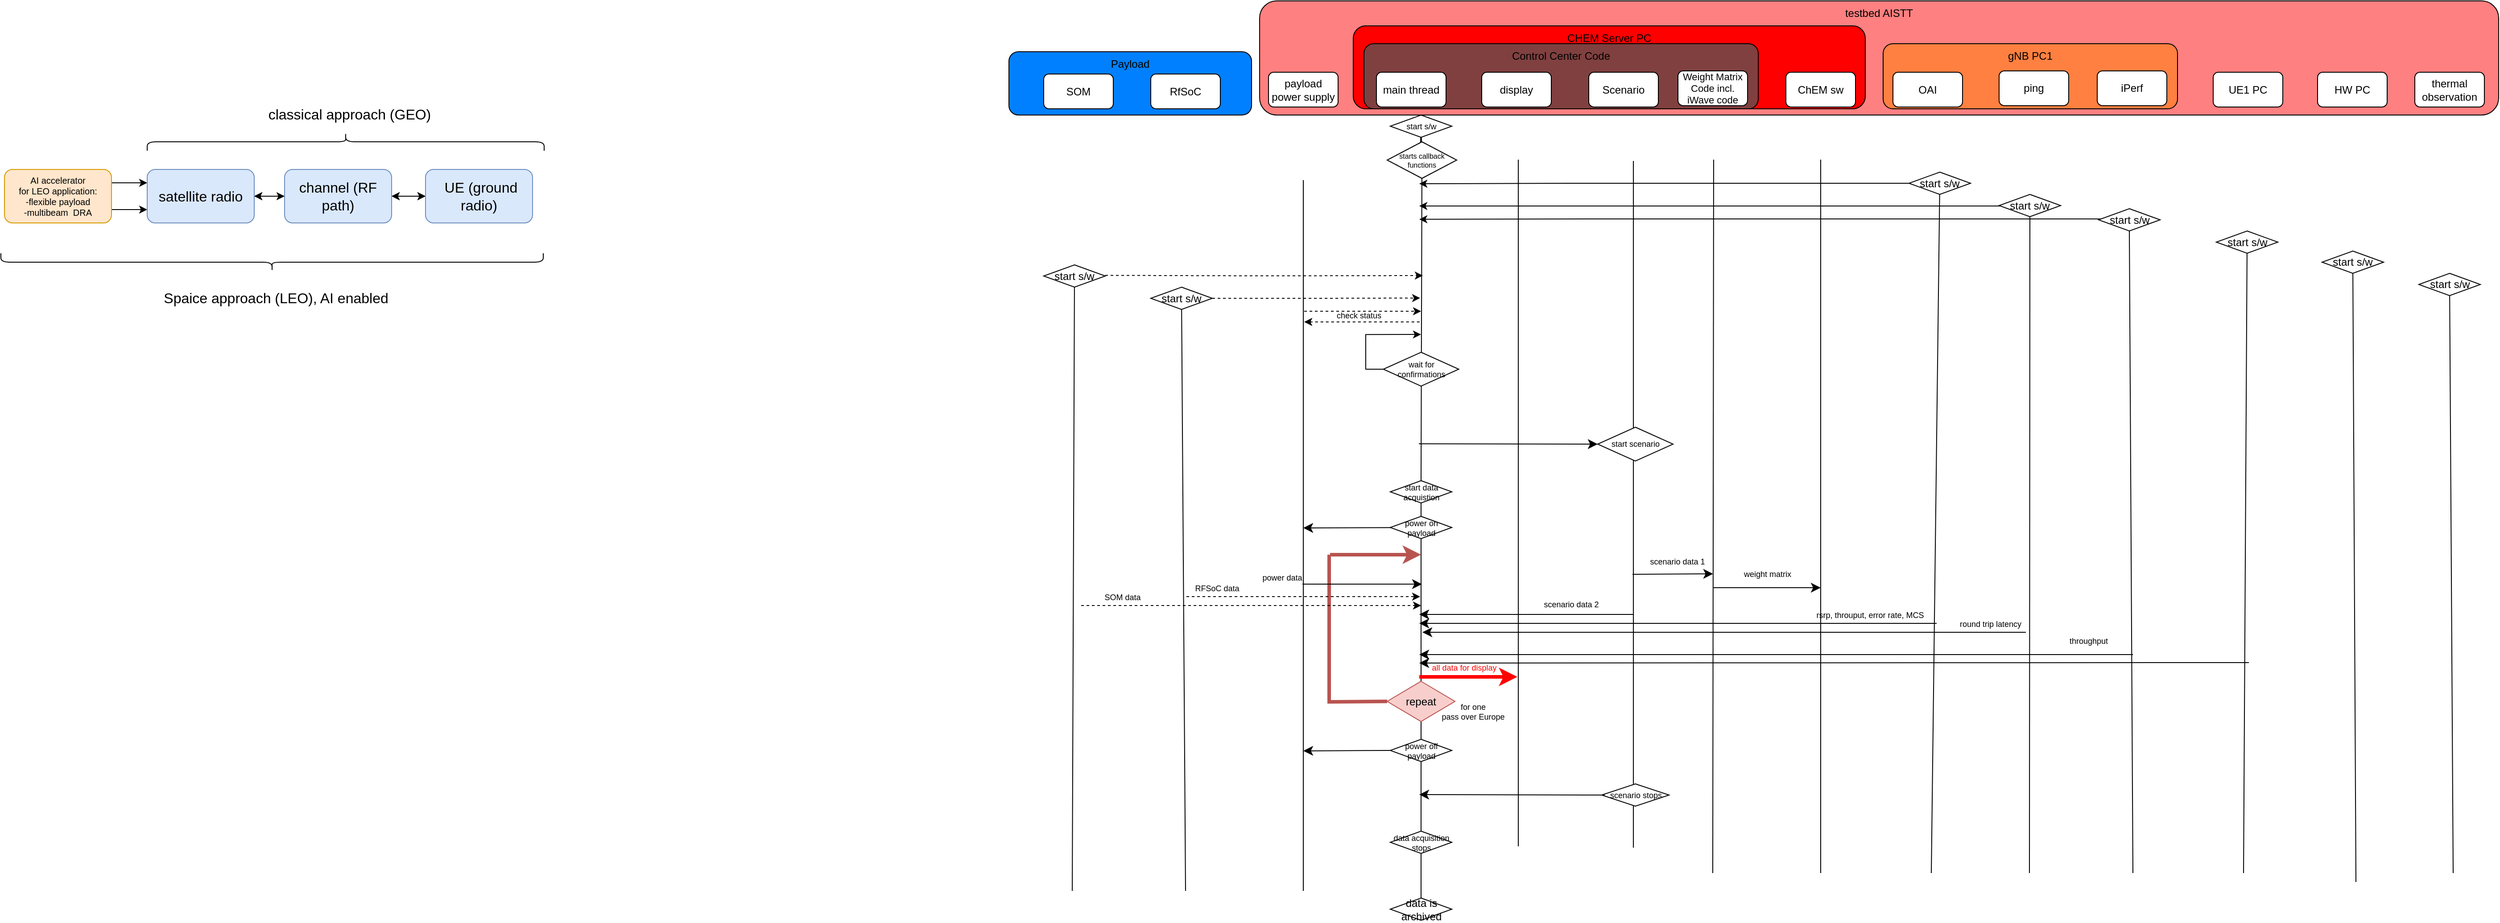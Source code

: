 <mxfile version="24.0.7" type="github">
  <diagram name="Page-1" id="akqyKi0w9UuJNH26rZH2">
    <mxGraphModel dx="2400" dy="1188" grid="0" gridSize="10" guides="1" tooltips="1" connect="1" arrows="1" fold="1" page="0" pageScale="1" pageWidth="850" pageHeight="1100" math="0" shadow="0">
      <root>
        <mxCell id="0" />
        <mxCell id="1" parent="0" />
        <mxCell id="XN0WKmRxlIbtqyMM3pOz-43" value="testbed AISTT" style="rounded=1;whiteSpace=wrap;html=1;verticalAlign=top;fillColor=#ff8080;" parent="1" vertex="1">
          <mxGeometry x="1481" y="52" width="1389" height="128" as="geometry" />
        </mxCell>
        <mxCell id="4lgjf_8xwGtGKe-XyLzw-3" value="gNB PC1" style="rounded=1;whiteSpace=wrap;html=1;verticalAlign=top;fillColor=#ff8040;" parent="1" vertex="1">
          <mxGeometry x="2180" y="100" width="330" height="73" as="geometry" />
        </mxCell>
        <mxCell id="4lgjf_8xwGtGKe-XyLzw-7" value="CHEM Server PC" style="rounded=1;whiteSpace=wrap;html=1;verticalAlign=top;fillColor=#ff0000;" parent="1" vertex="1">
          <mxGeometry x="1586" y="80" width="574" height="93" as="geometry" />
        </mxCell>
        <mxCell id="4lgjf_8xwGtGKe-XyLzw-6" value="Control Center Code" style="rounded=1;whiteSpace=wrap;html=1;verticalAlign=top;fillColor=#804040;" parent="1" vertex="1">
          <mxGeometry x="1598" y="100" width="442" height="73" as="geometry" />
        </mxCell>
        <mxCell id="XN0WKmRxlIbtqyMM3pOz-33" value="Payload" style="rounded=1;whiteSpace=wrap;html=1;verticalAlign=top;fillColor=#0080ff;" parent="1" vertex="1">
          <mxGeometry x="1200" y="109" width="272" height="71" as="geometry" />
        </mxCell>
        <mxCell id="f_jKXFgEopd7oYcj2sJP-1" style="edgeStyle=orthogonalEdgeStyle;rounded=0;orthogonalLoop=1;jettySize=auto;html=1;exitX=1;exitY=0.5;exitDx=0;exitDy=0;startArrow=classic;startFill=0;" parent="1" source="rtLIbUINDSShz8pWYrtB-1" target="rtLIbUINDSShz8pWYrtB-2" edge="1">
          <mxGeometry relative="1" as="geometry" />
        </mxCell>
        <mxCell id="rtLIbUINDSShz8pWYrtB-1" value="satellite radio" style="rounded=1;whiteSpace=wrap;html=1;fontSize=16;fillColor=#dae8fc;strokeColor=#6c8ebf;" parent="1" vertex="1">
          <mxGeometry x="234" y="241" width="120" height="60" as="geometry" />
        </mxCell>
        <mxCell id="f_jKXFgEopd7oYcj2sJP-2" value="" style="edgeStyle=orthogonalEdgeStyle;rounded=0;orthogonalLoop=1;jettySize=auto;html=1;" parent="1" source="rtLIbUINDSShz8pWYrtB-2" target="rtLIbUINDSShz8pWYrtB-1" edge="1">
          <mxGeometry relative="1" as="geometry" />
        </mxCell>
        <mxCell id="f_jKXFgEopd7oYcj2sJP-3" style="edgeStyle=orthogonalEdgeStyle;rounded=0;orthogonalLoop=1;jettySize=auto;html=1;exitX=1;exitY=0.5;exitDx=0;exitDy=0;entryX=0;entryY=0.5;entryDx=0;entryDy=0;startArrow=classic;startFill=0;" parent="1" source="rtLIbUINDSShz8pWYrtB-2" target="rtLIbUINDSShz8pWYrtB-3" edge="1">
          <mxGeometry relative="1" as="geometry" />
        </mxCell>
        <mxCell id="f_jKXFgEopd7oYcj2sJP-4" value="" style="edgeStyle=orthogonalEdgeStyle;rounded=0;orthogonalLoop=1;jettySize=auto;html=1;startArrow=classic;startFill=1;" parent="1" source="rtLIbUINDSShz8pWYrtB-2" target="rtLIbUINDSShz8pWYrtB-3" edge="1">
          <mxGeometry relative="1" as="geometry" />
        </mxCell>
        <mxCell id="rtLIbUINDSShz8pWYrtB-2" value="channel (RF path)" style="rounded=1;whiteSpace=wrap;html=1;fontSize=16;fillColor=#dae8fc;strokeColor=#6c8ebf;" parent="1" vertex="1">
          <mxGeometry x="388" y="241" width="120" height="60" as="geometry" />
        </mxCell>
        <mxCell id="rtLIbUINDSShz8pWYrtB-3" value="&amp;nbsp;UE (ground radio)" style="rounded=1;whiteSpace=wrap;html=1;fontSize=16;fillColor=#dae8fc;strokeColor=#6c8ebf;" parent="1" vertex="1">
          <mxGeometry x="546" y="241" width="120" height="60" as="geometry" />
        </mxCell>
        <mxCell id="f_jKXFgEopd7oYcj2sJP-5" style="edgeStyle=orthogonalEdgeStyle;rounded=0;orthogonalLoop=1;jettySize=auto;html=1;exitX=1;exitY=0.25;exitDx=0;exitDy=0;entryX=0;entryY=0.25;entryDx=0;entryDy=0;" parent="1" source="rtLIbUINDSShz8pWYrtB-4" target="rtLIbUINDSShz8pWYrtB-1" edge="1">
          <mxGeometry relative="1" as="geometry" />
        </mxCell>
        <mxCell id="f_jKXFgEopd7oYcj2sJP-6" style="edgeStyle=orthogonalEdgeStyle;rounded=0;orthogonalLoop=1;jettySize=auto;html=1;exitX=1;exitY=0.75;exitDx=0;exitDy=0;entryX=0;entryY=0.75;entryDx=0;entryDy=0;" parent="1" source="rtLIbUINDSShz8pWYrtB-4" target="rtLIbUINDSShz8pWYrtB-1" edge="1">
          <mxGeometry relative="1" as="geometry" />
        </mxCell>
        <mxCell id="rtLIbUINDSShz8pWYrtB-4" value="&lt;font style=&quot;font-size: 10px;&quot;&gt;AI accelerator&lt;br style=&quot;font-size: 10px;&quot;&gt;for LEO&lt;font style=&quot;font-size: 10px;&quot;&gt; application:&lt;/font&gt;&lt;/font&gt;&lt;font style=&quot;font-size: 10px;&quot;&gt;&lt;br style=&quot;font-size: 10px;&quot;&gt;-flexible payload&lt;/font&gt;&lt;div style=&quot;font-size: 10px;&quot;&gt;&lt;font style=&quot;font-size: 10px;&quot;&gt;-multibeam&amp;nbsp; DRA&lt;br style=&quot;font-size: 10px;&quot;&gt;&lt;/font&gt;&lt;/div&gt;" style="rounded=1;whiteSpace=wrap;html=1;fontSize=10;spacing=0;fillColor=#ffe6cc;strokeColor=#d79b00;" parent="1" vertex="1">
          <mxGeometry x="74" y="241" width="120" height="60" as="geometry" />
        </mxCell>
        <mxCell id="f_jKXFgEopd7oYcj2sJP-8" value="" style="shape=curlyBracket;whiteSpace=wrap;html=1;rounded=1;labelPosition=left;verticalLabelPosition=middle;align=right;verticalAlign=middle;rotation=90;" parent="1" vertex="1">
          <mxGeometry x="446.5" y="-12.5" width="20" height="445" as="geometry" />
        </mxCell>
        <mxCell id="f_jKXFgEopd7oYcj2sJP-9" value="" style="shape=curlyBracket;whiteSpace=wrap;html=1;rounded=1;labelPosition=left;verticalLabelPosition=middle;align=right;verticalAlign=middle;rotation=-90;" parent="1" vertex="1">
          <mxGeometry x="364" y="41" width="20" height="608" as="geometry" />
        </mxCell>
        <mxCell id="f_jKXFgEopd7oYcj2sJP-10" value="classical approach (GEO)" style="text;html=1;strokeColor=none;fillColor=none;align=center;verticalAlign=middle;whiteSpace=wrap;rounded=0;fontSize=16;" parent="1" vertex="1">
          <mxGeometry x="346" y="164" width="229.5" height="30" as="geometry" />
        </mxCell>
        <mxCell id="f_jKXFgEopd7oYcj2sJP-13" value="Spaice approach (LEO), AI enabled" style="text;html=1;strokeColor=none;fillColor=none;align=center;verticalAlign=middle;whiteSpace=wrap;rounded=0;fontSize=16;" parent="1" vertex="1">
          <mxGeometry x="234" y="370" width="289" height="30" as="geometry" />
        </mxCell>
        <mxCell id="dyPH3C41059jYyeXzHxH-2" value="" style="endArrow=none;html=1;rounded=0;" parent="1" source="dyPH3C41059jYyeXzHxH-29" edge="1">
          <mxGeometry width="50" height="50" relative="1" as="geometry">
            <mxPoint x="1657" y="738" as="sourcePoint" />
            <mxPoint x="1661" y="227" as="targetPoint" />
          </mxGeometry>
        </mxCell>
        <mxCell id="dyPH3C41059jYyeXzHxH-7" value="main thread" style="rounded=1;whiteSpace=wrap;html=1;" parent="1" vertex="1">
          <mxGeometry x="1612" y="132" width="78" height="39" as="geometry" />
        </mxCell>
        <mxCell id="dyPH3C41059jYyeXzHxH-8" value="ChEM sw" style="rounded=1;whiteSpace=wrap;html=1;" parent="1" vertex="1">
          <mxGeometry x="2071" y="132" width="78" height="39" as="geometry" />
        </mxCell>
        <mxCell id="dyPH3C41059jYyeXzHxH-9" value="OAI" style="rounded=1;whiteSpace=wrap;html=1;" parent="1" vertex="1">
          <mxGeometry x="2191" y="132" width="78" height="39" as="geometry" />
        </mxCell>
        <mxCell id="dyPH3C41059jYyeXzHxH-11" value="&lt;div&gt;UE1 PC&lt;br&gt;&lt;/div&gt;" style="rounded=1;whiteSpace=wrap;html=1;" parent="1" vertex="1">
          <mxGeometry x="2550" y="132" width="78" height="39" as="geometry" />
        </mxCell>
        <mxCell id="dyPH3C41059jYyeXzHxH-13" value="HW PC" style="rounded=1;whiteSpace=wrap;html=1;" parent="1" vertex="1">
          <mxGeometry x="2667" y="132" width="78" height="39" as="geometry" />
        </mxCell>
        <mxCell id="dyPH3C41059jYyeXzHxH-17" value="" style="endArrow=none;html=1;rounded=0;" parent="1" edge="1">
          <mxGeometry width="50" height="50" relative="1" as="geometry">
            <mxPoint x="2110" y="1030" as="sourcePoint" />
            <mxPoint x="2110" y="230" as="targetPoint" />
          </mxGeometry>
        </mxCell>
        <mxCell id="dyPH3C41059jYyeXzHxH-19" value="" style="endArrow=none;html=1;rounded=0;" parent="1" target="dyPH3C41059jYyeXzHxH-18" edge="1">
          <mxGeometry width="50" height="50" relative="1" as="geometry">
            <mxPoint x="2234" y="1030" as="sourcePoint" />
            <mxPoint x="2238" y="227" as="targetPoint" />
          </mxGeometry>
        </mxCell>
        <mxCell id="dyPH3C41059jYyeXzHxH-25" style="edgeStyle=orthogonalEdgeStyle;rounded=0;orthogonalLoop=1;jettySize=auto;html=1;exitX=0;exitY=0.5;exitDx=0;exitDy=0;" parent="1" source="dyPH3C41059jYyeXzHxH-18" edge="1">
          <mxGeometry relative="1" as="geometry">
            <mxPoint x="1660" y="257" as="targetPoint" />
            <Array as="points">
              <mxPoint x="1830" y="257" />
              <mxPoint x="1670" y="257" />
            </Array>
          </mxGeometry>
        </mxCell>
        <mxCell id="dyPH3C41059jYyeXzHxH-18" value="start s/w" style="rhombus;whiteSpace=wrap;html=1;" parent="1" vertex="1">
          <mxGeometry x="2209" y="244" width="69" height="25" as="geometry" />
        </mxCell>
        <mxCell id="dyPH3C41059jYyeXzHxH-21" value="" style="endArrow=none;html=1;rounded=0;" parent="1" target="dyPH3C41059jYyeXzHxH-20" edge="1">
          <mxGeometry width="50" height="50" relative="1" as="geometry">
            <mxPoint x="2584" y="1030" as="sourcePoint" />
            <mxPoint x="2588" y="227" as="targetPoint" />
          </mxGeometry>
        </mxCell>
        <mxCell id="dyPH3C41059jYyeXzHxH-20" value="start s/w" style="rhombus;whiteSpace=wrap;html=1;" parent="1" vertex="1">
          <mxGeometry x="2553.5" y="310" width="69" height="25" as="geometry" />
        </mxCell>
        <mxCell id="dyPH3C41059jYyeXzHxH-24" value="" style="endArrow=none;html=1;rounded=0;" parent="1" target="dyPH3C41059jYyeXzHxH-22" edge="1">
          <mxGeometry width="50" height="50" relative="1" as="geometry">
            <mxPoint x="2710" y="1040" as="sourcePoint" />
            <mxPoint x="2714" y="205" as="targetPoint" />
          </mxGeometry>
        </mxCell>
        <mxCell id="dyPH3C41059jYyeXzHxH-22" value="start s/w" style="rhombus;whiteSpace=wrap;html=1;" parent="1" vertex="1">
          <mxGeometry x="2672" y="332.5" width="69" height="25" as="geometry" />
        </mxCell>
        <mxCell id="dyPH3C41059jYyeXzHxH-32" value="" style="endArrow=none;html=1;rounded=0;" parent="1" source="dyPH3C41059jYyeXzHxH-36" target="dyPH3C41059jYyeXzHxH-30" edge="1">
          <mxGeometry width="50" height="50" relative="1" as="geometry">
            <mxPoint x="1662" y="732" as="sourcePoint" />
            <mxPoint x="1662" y="554" as="targetPoint" />
          </mxGeometry>
        </mxCell>
        <mxCell id="dyPH3C41059jYyeXzHxH-30" value="start data acquistion" style="rhombus;whiteSpace=wrap;html=1;fontSize=9;" parent="1" vertex="1">
          <mxGeometry x="1627.5" y="590" width="69" height="25" as="geometry" />
        </mxCell>
        <mxCell id="XN0WKmRxlIbtqyMM3pOz-11" style="edgeStyle=none;curved=1;rounded=0;orthogonalLoop=1;jettySize=auto;html=1;exitX=0;exitY=0.5;exitDx=0;exitDy=0;fontSize=12;startSize=8;endSize=8;" parent="1" source="dyPH3C41059jYyeXzHxH-33" edge="1">
          <mxGeometry relative="1" as="geometry">
            <mxPoint x="1530" y="893" as="targetPoint" />
          </mxGeometry>
        </mxCell>
        <mxCell id="dyPH3C41059jYyeXzHxH-33" value="power off payload" style="rhombus;whiteSpace=wrap;html=1;fontSize=9;" parent="1" vertex="1">
          <mxGeometry x="1627.5" y="880" width="69" height="25" as="geometry" />
        </mxCell>
        <mxCell id="dyPH3C41059jYyeXzHxH-37" value="" style="endArrow=none;html=1;rounded=0;" parent="1" source="XN0WKmRxlIbtqyMM3pOz-14" target="dyPH3C41059jYyeXzHxH-36" edge="1">
          <mxGeometry width="50" height="50" relative="1" as="geometry">
            <mxPoint x="1662" y="774" as="sourcePoint" />
            <mxPoint x="1662" y="642" as="targetPoint" />
          </mxGeometry>
        </mxCell>
        <mxCell id="XN0WKmRxlIbtqyMM3pOz-10" style="edgeStyle=none;curved=1;rounded=0;orthogonalLoop=1;jettySize=auto;html=1;fontSize=9;startSize=8;endSize=8;" parent="1" source="dyPH3C41059jYyeXzHxH-36" edge="1">
          <mxGeometry relative="1" as="geometry">
            <mxPoint x="1530" y="643" as="targetPoint" />
          </mxGeometry>
        </mxCell>
        <mxCell id="dyPH3C41059jYyeXzHxH-36" value="power on payload" style="rhombus;whiteSpace=wrap;html=1;fontSize=9;" parent="1" vertex="1">
          <mxGeometry x="1627.5" y="630" width="69" height="25" as="geometry" />
        </mxCell>
        <mxCell id="dyPH3C41059jYyeXzHxH-39" value="" style="endArrow=none;html=1;rounded=0;" parent="1" source="dyPH3C41059jYyeXzHxH-43" target="dyPH3C41059jYyeXzHxH-38" edge="1">
          <mxGeometry width="50" height="50" relative="1" as="geometry">
            <mxPoint x="1665" y="1094" as="sourcePoint" />
            <mxPoint x="1662" y="871" as="targetPoint" />
          </mxGeometry>
        </mxCell>
        <mxCell id="dyPH3C41059jYyeXzHxH-38" value="data acquisition stops" style="rhombus;whiteSpace=wrap;html=1;fontSize=9;" parent="1" vertex="1">
          <mxGeometry x="1627.5" y="983" width="69" height="25" as="geometry" />
        </mxCell>
        <mxCell id="dyPH3C41059jYyeXzHxH-41" value="" style="endArrow=none;html=1;rounded=0;entryX=0.5;entryY=1;entryDx=0;entryDy=0;" parent="1" source="dyPH3C41059jYyeXzHxH-38" target="dyPH3C41059jYyeXzHxH-33" edge="1">
          <mxGeometry width="50" height="50" relative="1" as="geometry">
            <mxPoint x="1664" y="1019" as="sourcePoint" />
            <mxPoint x="1662" y="960" as="targetPoint" />
          </mxGeometry>
        </mxCell>
        <mxCell id="dyPH3C41059jYyeXzHxH-42" value="" style="endArrow=none;html=1;rounded=0;" parent="1" source="XN0WKmRxlIbtqyMM3pOz-5" target="dyPH3C41059jYyeXzHxH-29" edge="1">
          <mxGeometry width="50" height="50" relative="1" as="geometry">
            <mxPoint x="1662" y="529" as="sourcePoint" />
            <mxPoint x="1661" y="227" as="targetPoint" />
          </mxGeometry>
        </mxCell>
        <mxCell id="dyPH3C41059jYyeXzHxH-29" value="start s/w" style="rhombus;whiteSpace=wrap;html=1;fontSize=9;" parent="1" vertex="1">
          <mxGeometry x="1627.5" y="180" width="69" height="25" as="geometry" />
        </mxCell>
        <mxCell id="dyPH3C41059jYyeXzHxH-43" value="data is archived" style="rhombus;whiteSpace=wrap;html=1;" parent="1" vertex="1">
          <mxGeometry x="1627.5" y="1058" width="69" height="25" as="geometry" />
        </mxCell>
        <mxCell id="cFXwHNUh8NjnOuUYUcD7-1" value="" style="endArrow=classic;html=1;rounded=0;fontSize=12;startSize=8;endSize=8;curved=1;entryX=0.895;entryY=0.949;entryDx=0;entryDy=0;entryPerimeter=0;" parent="1" target="4lgjf_8xwGtGKe-XyLzw-10" edge="1">
          <mxGeometry width="50" height="50" relative="1" as="geometry">
            <mxPoint x="1899" y="694.95" as="sourcePoint" />
            <mxPoint x="2007" y="694.95" as="targetPoint" />
          </mxGeometry>
        </mxCell>
        <mxCell id="cFXwHNUh8NjnOuUYUcD7-3" value="Weight Matrix Code incl. iWave code" style="rounded=1;whiteSpace=wrap;html=1;fontSize=11;" parent="1" vertex="1">
          <mxGeometry x="1950" y="130.5" width="78" height="39" as="geometry" />
        </mxCell>
        <mxCell id="cFXwHNUh8NjnOuUYUcD7-4" value="" style="endArrow=none;html=1;rounded=0;" parent="1" edge="1">
          <mxGeometry width="50" height="50" relative="1" as="geometry">
            <mxPoint x="1989" y="1030" as="sourcePoint" />
            <mxPoint x="1990" y="230" as="targetPoint" />
          </mxGeometry>
        </mxCell>
        <mxCell id="cFXwHNUh8NjnOuUYUcD7-10" value="" style="endArrow=classic;html=1;rounded=0;fontSize=12;startSize=8;endSize=8;curved=1;" parent="1" edge="1">
          <mxGeometry width="50" height="50" relative="1" as="geometry">
            <mxPoint x="1990" y="710" as="sourcePoint" />
            <mxPoint x="2110" y="710" as="targetPoint" />
          </mxGeometry>
        </mxCell>
        <mxCell id="XN0WKmRxlIbtqyMM3pOz-6" value="weight matrix" style="text;html=1;strokeColor=none;fillColor=none;align=center;verticalAlign=middle;whiteSpace=wrap;rounded=0;fontSize=9;" parent="1" vertex="1">
          <mxGeometry x="2000" y="680" width="101" height="30" as="geometry" />
        </mxCell>
        <mxCell id="XN0WKmRxlIbtqyMM3pOz-8" value="payload power supply" style="rounded=1;whiteSpace=wrap;html=1;" parent="1" vertex="1">
          <mxGeometry x="1491" y="132" width="78" height="39" as="geometry" />
        </mxCell>
        <mxCell id="XN0WKmRxlIbtqyMM3pOz-9" value="" style="endArrow=none;html=1;rounded=0;" parent="1" edge="1">
          <mxGeometry width="50" height="50" relative="1" as="geometry">
            <mxPoint x="1530" y="1050" as="sourcePoint" />
            <mxPoint x="1530" y="253" as="targetPoint" />
          </mxGeometry>
        </mxCell>
        <mxCell id="XN0WKmRxlIbtqyMM3pOz-16" value="" style="endArrow=none;html=1;rounded=0;" parent="1" source="dyPH3C41059jYyeXzHxH-33" target="XN0WKmRxlIbtqyMM3pOz-14" edge="1">
          <mxGeometry width="50" height="50" relative="1" as="geometry">
            <mxPoint x="1662" y="861" as="sourcePoint" />
            <mxPoint x="1662" y="723" as="targetPoint" />
          </mxGeometry>
        </mxCell>
        <mxCell id="XN0WKmRxlIbtqyMM3pOz-17" style="edgeStyle=none;curved=1;rounded=0;orthogonalLoop=1;jettySize=auto;html=1;exitX=0;exitY=0.5;exitDx=0;exitDy=0;fontSize=9;startSize=8;endSize=8;endArrow=none;endFill=0;fillColor=#f8cecc;strokeColor=#b85450;strokeWidth=4;" parent="1" source="XN0WKmRxlIbtqyMM3pOz-14" edge="1">
          <mxGeometry relative="1" as="geometry">
            <mxPoint x="1560" y="838" as="targetPoint" />
          </mxGeometry>
        </mxCell>
        <mxCell id="XN0WKmRxlIbtqyMM3pOz-14" value="repeat" style="rhombus;whiteSpace=wrap;html=1;fillColor=#f8cecc;strokeColor=#b85450;" parent="1" vertex="1">
          <mxGeometry x="1624" y="815" width="76" height="45" as="geometry" />
        </mxCell>
        <mxCell id="XN0WKmRxlIbtqyMM3pOz-18" value="" style="endArrow=none;html=1;rounded=0;fontSize=12;startSize=8;endSize=8;curved=1;endFill=0;fillColor=#f8cecc;strokeColor=#b85450;strokeWidth=4;" parent="1" edge="1">
          <mxGeometry width="50" height="50" relative="1" as="geometry">
            <mxPoint x="1559" y="840" as="sourcePoint" />
            <mxPoint x="1559" y="673" as="targetPoint" />
          </mxGeometry>
        </mxCell>
        <mxCell id="XN0WKmRxlIbtqyMM3pOz-19" value="" style="endArrow=classic;html=1;rounded=0;fontSize=12;startSize=8;endSize=8;curved=1;fillColor=#f8cecc;strokeColor=#b85450;strokeWidth=4;" parent="1" edge="1">
          <mxGeometry width="50" height="50" relative="1" as="geometry">
            <mxPoint x="1560" y="673" as="sourcePoint" />
            <mxPoint x="1662" y="673" as="targetPoint" />
          </mxGeometry>
        </mxCell>
        <mxCell id="XN0WKmRxlIbtqyMM3pOz-20" value="" style="endArrow=classic;html=1;rounded=0;fontSize=12;startSize=8;endSize=8;curved=1;" parent="1" edge="1">
          <mxGeometry width="50" height="50" relative="1" as="geometry">
            <mxPoint x="1529" y="706" as="sourcePoint" />
            <mxPoint x="1663" y="706" as="targetPoint" />
          </mxGeometry>
        </mxCell>
        <mxCell id="XN0WKmRxlIbtqyMM3pOz-21" value="rsrp, throuput, error rate, MCS" style="text;html=1;strokeColor=none;fillColor=none;align=center;verticalAlign=middle;whiteSpace=wrap;rounded=0;fontSize=9;" parent="1" vertex="1">
          <mxGeometry x="2090" y="726" width="151" height="30" as="geometry" />
        </mxCell>
        <mxCell id="XN0WKmRxlIbtqyMM3pOz-23" style="edgeStyle=none;curved=1;rounded=0;orthogonalLoop=1;jettySize=auto;html=1;fontSize=12;startSize=8;endSize=8;" parent="1" edge="1">
          <mxGeometry relative="1" as="geometry">
            <mxPoint x="1660" y="740" as="targetPoint" />
            <mxPoint x="1900" y="740" as="sourcePoint" />
          </mxGeometry>
        </mxCell>
        <mxCell id="XN0WKmRxlIbtqyMM3pOz-26" value="SOM" style="rounded=1;whiteSpace=wrap;html=1;" parent="1" vertex="1">
          <mxGeometry x="1239" y="134" width="78" height="39" as="geometry" />
        </mxCell>
        <mxCell id="XN0WKmRxlIbtqyMM3pOz-27" value="" style="endArrow=none;html=1;rounded=0;" parent="1" target="XN0WKmRxlIbtqyMM3pOz-28" edge="1">
          <mxGeometry width="50" height="50" relative="1" as="geometry">
            <mxPoint x="1271" y="1050" as="sourcePoint" />
            <mxPoint x="1275" y="138" as="targetPoint" />
          </mxGeometry>
        </mxCell>
        <mxCell id="XN0WKmRxlIbtqyMM3pOz-28" value="start s/w" style="rhombus;whiteSpace=wrap;html=1;" parent="1" vertex="1">
          <mxGeometry x="1239" y="348" width="69" height="25" as="geometry" />
        </mxCell>
        <mxCell id="XN0WKmRxlIbtqyMM3pOz-30" value="RfSoC" style="rounded=1;whiteSpace=wrap;html=1;" parent="1" vertex="1">
          <mxGeometry x="1359" y="134" width="78" height="39" as="geometry" />
        </mxCell>
        <mxCell id="XN0WKmRxlIbtqyMM3pOz-31" value="" style="endArrow=none;html=1;rounded=0;" parent="1" target="XN0WKmRxlIbtqyMM3pOz-32" edge="1">
          <mxGeometry width="50" height="50" relative="1" as="geometry">
            <mxPoint x="1398" y="1050" as="sourcePoint" />
            <mxPoint x="1401.5" y="186.5" as="targetPoint" />
          </mxGeometry>
        </mxCell>
        <mxCell id="XN0WKmRxlIbtqyMM3pOz-32" value="start s/w" style="rhombus;whiteSpace=wrap;html=1;" parent="1" vertex="1">
          <mxGeometry x="1359" y="373" width="69" height="25" as="geometry" />
        </mxCell>
        <mxCell id="XN0WKmRxlIbtqyMM3pOz-35" style="edgeStyle=orthogonalEdgeStyle;rounded=0;orthogonalLoop=1;jettySize=auto;html=1;dashed=1;" parent="1" edge="1">
          <mxGeometry relative="1" as="geometry">
            <mxPoint x="1664" y="360" as="targetPoint" />
            <mxPoint x="1308" y="359.79" as="sourcePoint" />
          </mxGeometry>
        </mxCell>
        <mxCell id="XN0WKmRxlIbtqyMM3pOz-38" style="edgeStyle=none;curved=1;rounded=0;orthogonalLoop=1;jettySize=auto;html=1;fontSize=12;startSize=8;endSize=8;" parent="1" edge="1">
          <mxGeometry relative="1" as="geometry">
            <mxPoint x="1663.5" y="760" as="targetPoint" />
            <mxPoint x="2340" y="760" as="sourcePoint" />
          </mxGeometry>
        </mxCell>
        <mxCell id="XN0WKmRxlIbtqyMM3pOz-39" style="edgeStyle=none;curved=1;rounded=0;orthogonalLoop=1;jettySize=auto;html=1;fontSize=12;startSize=8;endSize=8;" parent="1" edge="1">
          <mxGeometry relative="1" as="geometry">
            <mxPoint x="1660" y="785" as="targetPoint" />
            <mxPoint x="2460" y="785" as="sourcePoint" />
          </mxGeometry>
        </mxCell>
        <mxCell id="XN0WKmRxlIbtqyMM3pOz-41" style="edgeStyle=orthogonalEdgeStyle;rounded=0;orthogonalLoop=1;jettySize=auto;html=1;dashed=1;" parent="1" edge="1">
          <mxGeometry relative="1" as="geometry">
            <mxPoint x="1662" y="400" as="targetPoint" />
            <mxPoint x="1531" y="400" as="sourcePoint" />
            <Array as="points">
              <mxPoint x="1662" y="400" />
            </Array>
          </mxGeometry>
        </mxCell>
        <mxCell id="XN0WKmRxlIbtqyMM3pOz-44" value="thermal observation" style="rounded=1;whiteSpace=wrap;html=1;" parent="1" vertex="1">
          <mxGeometry x="2776" y="132" width="78" height="39" as="geometry" />
        </mxCell>
        <mxCell id="XN0WKmRxlIbtqyMM3pOz-45" value="power data" style="text;html=1;strokeColor=none;fillColor=none;align=center;verticalAlign=middle;whiteSpace=wrap;rounded=0;fontSize=9;" parent="1" vertex="1">
          <mxGeometry x="1456" y="684" width="101" height="30" as="geometry" />
        </mxCell>
        <mxCell id="XN0WKmRxlIbtqyMM3pOz-46" value="round trip latency" style="text;html=1;strokeColor=none;fillColor=none;align=center;verticalAlign=middle;whiteSpace=wrap;rounded=0;fontSize=9;" parent="1" vertex="1">
          <mxGeometry x="2250" y="736" width="101" height="30" as="geometry" />
        </mxCell>
        <mxCell id="XN0WKmRxlIbtqyMM3pOz-49" value="" style="endArrow=none;html=1;rounded=0;" parent="1" target="XN0WKmRxlIbtqyMM3pOz-50" edge="1">
          <mxGeometry width="50" height="50" relative="1" as="geometry">
            <mxPoint x="2819" y="1030" as="sourcePoint" />
            <mxPoint x="2823" y="245" as="targetPoint" />
          </mxGeometry>
        </mxCell>
        <mxCell id="XN0WKmRxlIbtqyMM3pOz-50" value="start s/w" style="rhombus;whiteSpace=wrap;html=1;" parent="1" vertex="1">
          <mxGeometry x="2780.5" y="357.5" width="69" height="25" as="geometry" />
        </mxCell>
        <mxCell id="XN0WKmRxlIbtqyMM3pOz-51" style="edgeStyle=none;curved=1;rounded=0;orthogonalLoop=1;jettySize=auto;html=1;fontSize=12;startSize=8;endSize=8;" parent="1" edge="1">
          <mxGeometry relative="1" as="geometry">
            <mxPoint x="1660" y="794.47" as="targetPoint" />
            <mxPoint x="2590" y="794" as="sourcePoint" />
          </mxGeometry>
        </mxCell>
        <mxCell id="xQclkONQ4EtKPvf6HYrY-1" style="edgeStyle=orthogonalEdgeStyle;rounded=0;orthogonalLoop=1;jettySize=auto;html=1;dashed=1;" parent="1" edge="1">
          <mxGeometry relative="1" as="geometry">
            <mxPoint x="1660.99" y="720" as="targetPoint" />
            <mxPoint x="1398.99" y="720" as="sourcePoint" />
            <Array as="points">
              <mxPoint x="1660.99" y="720" />
            </Array>
          </mxGeometry>
        </mxCell>
        <mxCell id="xQclkONQ4EtKPvf6HYrY-2" style="edgeStyle=orthogonalEdgeStyle;rounded=0;orthogonalLoop=1;jettySize=auto;html=1;dashed=1;" parent="1" edge="1">
          <mxGeometry relative="1" as="geometry">
            <mxPoint x="1662" y="730" as="targetPoint" />
            <mxPoint x="1281" y="730" as="sourcePoint" />
          </mxGeometry>
        </mxCell>
        <mxCell id="xQclkONQ4EtKPvf6HYrY-3" value="RFSoC data" style="text;html=1;strokeColor=none;fillColor=none;align=center;verticalAlign=middle;whiteSpace=wrap;rounded=0;fontSize=9;" parent="1" vertex="1">
          <mxGeometry x="1383" y="696" width="101" height="30" as="geometry" />
        </mxCell>
        <mxCell id="xQclkONQ4EtKPvf6HYrY-4" value="SOM data" style="text;html=1;strokeColor=none;fillColor=none;align=center;verticalAlign=middle;whiteSpace=wrap;rounded=0;fontSize=9;" parent="1" vertex="1">
          <mxGeometry x="1277" y="706" width="101" height="30" as="geometry" />
        </mxCell>
        <mxCell id="xQclkONQ4EtKPvf6HYrY-6" value="for one&lt;br&gt;pass over Europe" style="text;html=1;strokeColor=none;fillColor=none;align=center;verticalAlign=middle;whiteSpace=wrap;rounded=0;fontSize=9;" parent="1" vertex="1">
          <mxGeometry x="1670" y="834" width="101" height="30" as="geometry" />
        </mxCell>
        <mxCell id="yYtyU6TjJ05cSNHZCHMc-1" style="edgeStyle=orthogonalEdgeStyle;rounded=0;orthogonalLoop=1;jettySize=auto;html=1;exitX=1;exitY=0.5;exitDx=0;exitDy=0;dashed=1;" parent="1" source="XN0WKmRxlIbtqyMM3pOz-32" edge="1">
          <mxGeometry relative="1" as="geometry">
            <mxPoint x="1661" y="385.21" as="targetPoint" />
            <mxPoint x="1305" y="385" as="sourcePoint" />
          </mxGeometry>
        </mxCell>
        <mxCell id="yYtyU6TjJ05cSNHZCHMc-4" style="edgeStyle=orthogonalEdgeStyle;rounded=0;orthogonalLoop=1;jettySize=auto;html=1;exitX=0;exitY=0.5;exitDx=0;exitDy=0;" parent="1" source="yYtyU6TjJ05cSNHZCHMc-2" edge="1">
          <mxGeometry relative="1" as="geometry">
            <mxPoint x="1661.947" y="426.053" as="targetPoint" />
            <Array as="points">
              <mxPoint x="1600" y="465" />
              <mxPoint x="1600" y="426" />
            </Array>
          </mxGeometry>
        </mxCell>
        <mxCell id="yYtyU6TjJ05cSNHZCHMc-5" style="edgeStyle=orthogonalEdgeStyle;rounded=0;orthogonalLoop=1;jettySize=auto;html=1;startArrow=classic;startFill=1;endArrow=none;endFill=0;dashed=1;" parent="1" edge="1">
          <mxGeometry relative="1" as="geometry">
            <mxPoint x="1662" y="412" as="targetPoint" />
            <mxPoint x="1531" y="412" as="sourcePoint" />
            <Array as="points">
              <mxPoint x="1662" y="412" />
            </Array>
          </mxGeometry>
        </mxCell>
        <mxCell id="yYtyU6TjJ05cSNHZCHMc-6" value="check status" style="text;html=1;strokeColor=none;fillColor=none;align=center;verticalAlign=middle;whiteSpace=wrap;rounded=0;fontSize=9;" parent="1" vertex="1">
          <mxGeometry x="1542" y="390" width="101" height="30" as="geometry" />
        </mxCell>
        <mxCell id="4lgjf_8xwGtGKe-XyLzw-1" value="ping" style="rounded=1;whiteSpace=wrap;html=1;" parent="1" vertex="1">
          <mxGeometry x="2310" y="130.5" width="78" height="39" as="geometry" />
        </mxCell>
        <mxCell id="4lgjf_8xwGtGKe-XyLzw-2" value="iPerf" style="rounded=1;whiteSpace=wrap;html=1;" parent="1" vertex="1">
          <mxGeometry x="2420" y="130.5" width="78" height="39" as="geometry" />
        </mxCell>
        <mxCell id="4lgjf_8xwGtGKe-XyLzw-4" value="display" style="rounded=1;whiteSpace=wrap;html=1;" parent="1" vertex="1">
          <mxGeometry x="1730" y="132" width="78" height="39" as="geometry" />
        </mxCell>
        <mxCell id="4lgjf_8xwGtGKe-XyLzw-5" value="Scenario" style="rounded=1;whiteSpace=wrap;html=1;" parent="1" vertex="1">
          <mxGeometry x="1850" y="132" width="78" height="39" as="geometry" />
        </mxCell>
        <mxCell id="4lgjf_8xwGtGKe-XyLzw-8" value="" style="endArrow=none;html=1;rounded=0;" parent="1" edge="1">
          <mxGeometry width="50" height="50" relative="1" as="geometry">
            <mxPoint x="1771" y="1000" as="sourcePoint" />
            <mxPoint x="1771" y="230" as="targetPoint" />
          </mxGeometry>
        </mxCell>
        <mxCell id="4lgjf_8xwGtGKe-XyLzw-9" value="" style="endArrow=none;html=1;rounded=0;" parent="1" edge="1">
          <mxGeometry width="50" height="50" relative="1" as="geometry">
            <mxPoint x="1900" y="1001.5" as="sourcePoint" />
            <mxPoint x="1900" y="231.5" as="targetPoint" />
          </mxGeometry>
        </mxCell>
        <mxCell id="4lgjf_8xwGtGKe-XyLzw-10" value="scenario data 1" style="text;html=1;strokeColor=none;fillColor=none;align=center;verticalAlign=middle;whiteSpace=wrap;rounded=0;fontSize=9;" parent="1" vertex="1">
          <mxGeometry x="1899" y="666" width="101" height="30" as="geometry" />
        </mxCell>
        <mxCell id="4lgjf_8xwGtGKe-XyLzw-13" value="all data for display" style="text;html=1;strokeColor=none;fillColor=none;align=center;verticalAlign=middle;whiteSpace=wrap;rounded=0;fontSize=9;fontColor=#ff0000;" parent="1" vertex="1">
          <mxGeometry x="1660" y="785" width="101" height="30" as="geometry" />
        </mxCell>
        <mxCell id="4lgjf_8xwGtGKe-XyLzw-14" style="edgeStyle=none;curved=1;rounded=0;orthogonalLoop=1;jettySize=auto;html=1;fontSize=12;startSize=8;endSize=8;endArrow=none;endFill=0;startArrow=classic;startFill=1;strokeColor=#ff0000;strokeWidth=4;" parent="1" edge="1">
          <mxGeometry relative="1" as="geometry">
            <mxPoint x="1660" y="810" as="targetPoint" />
            <mxPoint x="1770" y="810" as="sourcePoint" />
          </mxGeometry>
        </mxCell>
        <mxCell id="4lgjf_8xwGtGKe-XyLzw-15" value="scenario data 2" style="text;html=1;strokeColor=none;fillColor=none;align=center;verticalAlign=middle;whiteSpace=wrap;rounded=0;fontSize=9;" parent="1" vertex="1">
          <mxGeometry x="1780" y="714" width="101" height="30" as="geometry" />
        </mxCell>
        <mxCell id="4lgjf_8xwGtGKe-XyLzw-16" style="edgeStyle=none;curved=1;rounded=0;orthogonalLoop=1;jettySize=auto;html=1;fontSize=12;startSize=8;endSize=8;" parent="1" edge="1">
          <mxGeometry relative="1" as="geometry">
            <mxPoint x="1660" y="750" as="targetPoint" />
            <mxPoint x="2240" y="750" as="sourcePoint" />
          </mxGeometry>
        </mxCell>
        <mxCell id="4lgjf_8xwGtGKe-XyLzw-18" value="" style="endArrow=none;html=1;rounded=0;entryX=0.5;entryY=1;entryDx=0;entryDy=0;" parent="1" target="4lgjf_8xwGtGKe-XyLzw-20" edge="1">
          <mxGeometry width="50" height="50" relative="1" as="geometry">
            <mxPoint x="2344" y="1030" as="sourcePoint" />
            <mxPoint x="2344" y="230" as="targetPoint" />
          </mxGeometry>
        </mxCell>
        <mxCell id="4lgjf_8xwGtGKe-XyLzw-19" value="" style="endArrow=none;html=1;rounded=0;entryX=0.5;entryY=1;entryDx=0;entryDy=0;" parent="1" target="4lgjf_8xwGtGKe-XyLzw-21" edge="1">
          <mxGeometry width="50" height="50" relative="1" as="geometry">
            <mxPoint x="2460" y="1030" as="sourcePoint" />
            <mxPoint x="2460" y="230" as="targetPoint" />
          </mxGeometry>
        </mxCell>
        <mxCell id="4lgjf_8xwGtGKe-XyLzw-23" value="" style="endArrow=none;html=1;rounded=0;exitX=0.5;exitY=0;exitDx=0;exitDy=0;" parent="1" source="dyPH3C41059jYyeXzHxH-30" target="XN0WKmRxlIbtqyMM3pOz-5" edge="1">
          <mxGeometry width="50" height="50" relative="1" as="geometry">
            <mxPoint x="1662.058" y="540.026" as="sourcePoint" />
            <mxPoint x="1662" y="205" as="targetPoint" />
          </mxGeometry>
        </mxCell>
        <mxCell id="XN0WKmRxlIbtqyMM3pOz-5" value="starts callback functions" style="rhombus;whiteSpace=wrap;html=1;fontSize=8;" parent="1" vertex="1">
          <mxGeometry x="1624" y="210" width="78" height="41" as="geometry" />
        </mxCell>
        <mxCell id="4lgjf_8xwGtGKe-XyLzw-26" style="edgeStyle=orthogonalEdgeStyle;rounded=0;orthogonalLoop=1;jettySize=auto;html=1;" parent="1" edge="1">
          <mxGeometry relative="1" as="geometry">
            <mxPoint x="1660" y="296.91" as="targetPoint" />
            <Array as="points">
              <mxPoint x="1880" y="296.91" />
              <mxPoint x="1662" y="296.91" />
            </Array>
            <mxPoint x="2467" y="296.5" as="sourcePoint" />
          </mxGeometry>
        </mxCell>
        <mxCell id="4lgjf_8xwGtGKe-XyLzw-27" style="edgeStyle=orthogonalEdgeStyle;rounded=0;orthogonalLoop=1;jettySize=auto;html=1;" parent="1" edge="1">
          <mxGeometry relative="1" as="geometry">
            <mxPoint x="1660" y="281.91" as="targetPoint" />
            <Array as="points">
              <mxPoint x="1676" y="281.99" />
              <mxPoint x="1458" y="281.99" />
            </Array>
            <mxPoint x="2330" y="280.91" as="sourcePoint" />
          </mxGeometry>
        </mxCell>
        <mxCell id="4lgjf_8xwGtGKe-XyLzw-20" value="start s/w" style="rhombus;whiteSpace=wrap;html=1;" parent="1" vertex="1">
          <mxGeometry x="2310" y="269" width="69" height="25" as="geometry" />
        </mxCell>
        <mxCell id="4lgjf_8xwGtGKe-XyLzw-21" value="start s/w" style="rhombus;whiteSpace=wrap;html=1;" parent="1" vertex="1">
          <mxGeometry x="2421.5" y="285" width="69" height="25" as="geometry" />
        </mxCell>
        <mxCell id="4lgjf_8xwGtGKe-XyLzw-29" value="throughput" style="text;html=1;strokeColor=none;fillColor=none;align=center;verticalAlign=middle;whiteSpace=wrap;rounded=0;fontSize=9;" parent="1" vertex="1">
          <mxGeometry x="2360" y="755" width="101" height="30" as="geometry" />
        </mxCell>
        <mxCell id="4lgjf_8xwGtGKe-XyLzw-32" value="start scenario" style="rhombus;whiteSpace=wrap;html=1;fontSize=9;" parent="1" vertex="1">
          <mxGeometry x="1860" y="530" width="84.5" height="38" as="geometry" />
        </mxCell>
        <mxCell id="yYtyU6TjJ05cSNHZCHMc-2" value="wait for confirmations" style="rhombus;whiteSpace=wrap;html=1;fontSize=9;" parent="1" vertex="1">
          <mxGeometry x="1619.75" y="446" width="84.5" height="38" as="geometry" />
        </mxCell>
        <mxCell id="4lgjf_8xwGtGKe-XyLzw-34" style="edgeStyle=none;curved=1;rounded=0;orthogonalLoop=1;jettySize=auto;html=1;fontSize=12;startSize=8;endSize=8;endArrow=none;endFill=0;startArrow=classic;startFill=1;" parent="1" edge="1">
          <mxGeometry relative="1" as="geometry">
            <mxPoint x="1659.5" y="548.66" as="targetPoint" />
            <mxPoint x="1860" y="549" as="sourcePoint" />
          </mxGeometry>
        </mxCell>
        <mxCell id="4lgjf_8xwGtGKe-XyLzw-35" value="scenario stops" style="rhombus;whiteSpace=wrap;html=1;fontSize=9;" parent="1" vertex="1">
          <mxGeometry x="1864.5" y="930" width="75.5" height="25" as="geometry" />
        </mxCell>
        <mxCell id="4lgjf_8xwGtGKe-XyLzw-36" style="edgeStyle=none;curved=1;rounded=0;orthogonalLoop=1;jettySize=auto;html=1;fontSize=12;startSize=8;endSize=8;endArrow=classic;endFill=1;startArrow=none;startFill=0;" parent="1" edge="1">
          <mxGeometry relative="1" as="geometry">
            <mxPoint x="1660" y="942" as="targetPoint" />
            <mxPoint x="1867.75" y="942.5" as="sourcePoint" />
          </mxGeometry>
        </mxCell>
      </root>
    </mxGraphModel>
  </diagram>
</mxfile>
